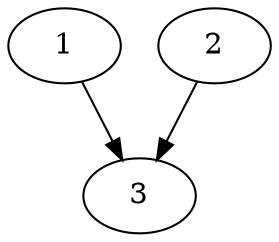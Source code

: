 digraph G{
    shape=box3d
    subgraph sub {
        rankdir=LR;
        shape=tab;
        1 -> 3;
        2 -> 3;
    }
}
